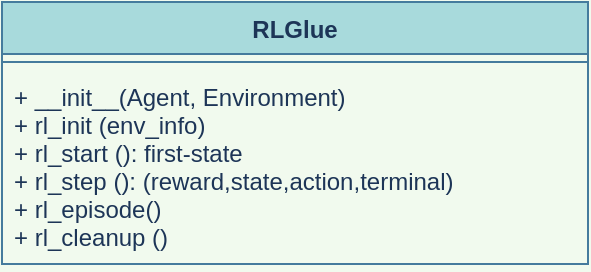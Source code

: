 <mxfile version="13.6.2" type="device"><diagram id="tTSb8F2pMd6uaEbNqICd" name="Page-1"><mxGraphModel dx="569" dy="333" grid="0" gridSize="10" guides="1" tooltips="1" connect="1" arrows="1" fold="1" page="1" pageScale="1" pageWidth="850" pageHeight="1100" background="#F1FAEE" math="0" shadow="0"><root><mxCell id="0"/><mxCell id="1" parent="0"/><mxCell id="sszNFuJAyBIdpAkgk_tH-4" value="RLGlue" style="swimlane;fontStyle=1;align=center;verticalAlign=top;childLayout=stackLayout;horizontal=1;startSize=26;horizontalStack=0;resizeParent=1;resizeParentMax=0;resizeLast=0;collapsible=1;marginBottom=0;fillColor=#A8DADC;strokeColor=#457B9D;fontColor=#1D3557;" parent="1" vertex="1"><mxGeometry x="298" y="170" width="293" height="131" as="geometry"><mxRectangle x="200" y="570" width="100" height="26" as="alternateBounds"/></mxGeometry></mxCell><mxCell id="sszNFuJAyBIdpAkgk_tH-5" value="" style="line;strokeWidth=1;fillColor=none;align=left;verticalAlign=middle;spacingTop=-1;spacingLeft=3;spacingRight=3;rotatable=0;labelPosition=right;points=[];portConstraint=eastwest;labelBackgroundColor=#F1FAEE;strokeColor=#457B9D;fontColor=#1D3557;" parent="sszNFuJAyBIdpAkgk_tH-4" vertex="1"><mxGeometry y="26" width="293" height="8" as="geometry"/></mxCell><mxCell id="sszNFuJAyBIdpAkgk_tH-6" value="+ __init__(Agent, Environment)&#10;+ rl_init (env_info)&#10;+ rl_start (): first-state&#10;+ rl_step (): (reward,state,action,terminal)&#10;+ rl_episode()&#10;+ rl_cleanup ()" style="text;strokeColor=none;fillColor=none;align=left;verticalAlign=top;spacingLeft=4;spacingRight=4;overflow=hidden;rotatable=0;points=[[0,0.5],[1,0.5]];portConstraint=eastwest;fontColor=#1D3557;" parent="sszNFuJAyBIdpAkgk_tH-4" vertex="1"><mxGeometry y="34" width="293" height="97" as="geometry"/></mxCell></root></mxGraphModel></diagram></mxfile>